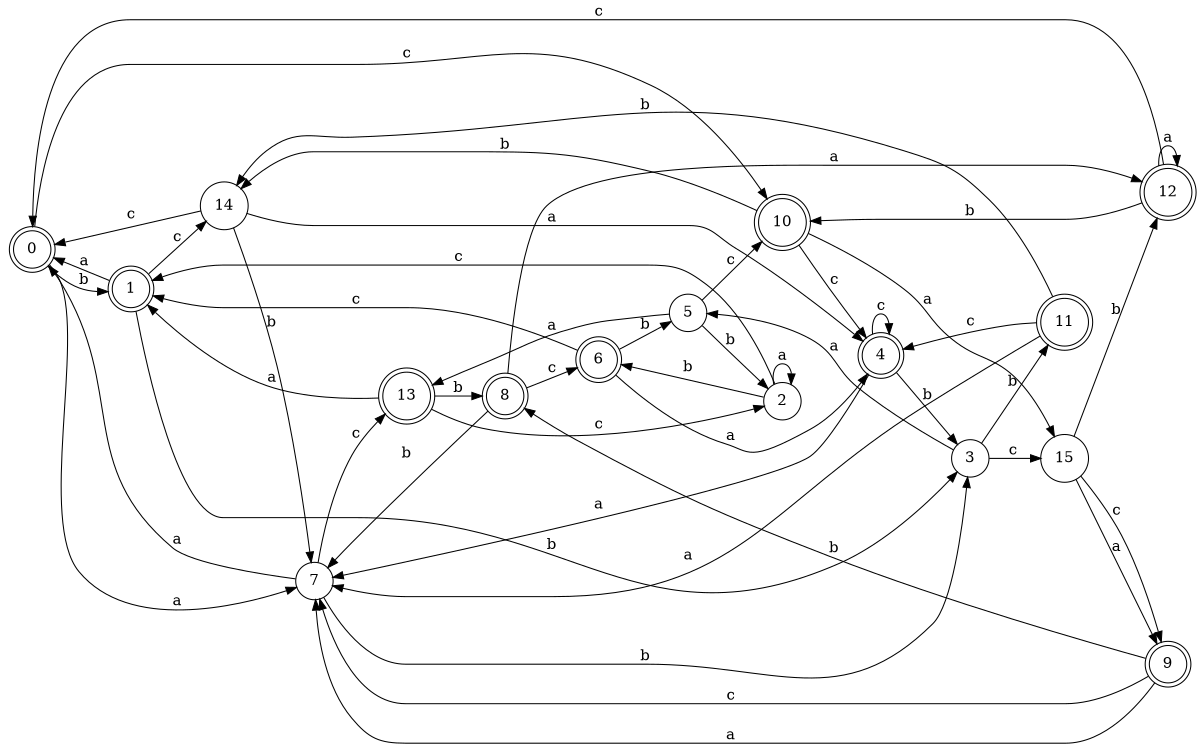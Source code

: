 digraph n13_3 {
__start0 [label="" shape="none"];

rankdir=LR;
size="8,5";

s0 [style="rounded,filled", color="black", fillcolor="white" shape="doublecircle", label="0"];
s1 [style="rounded,filled", color="black", fillcolor="white" shape="doublecircle", label="1"];
s2 [style="filled", color="black", fillcolor="white" shape="circle", label="2"];
s3 [style="filled", color="black", fillcolor="white" shape="circle", label="3"];
s4 [style="rounded,filled", color="black", fillcolor="white" shape="doublecircle", label="4"];
s5 [style="filled", color="black", fillcolor="white" shape="circle", label="5"];
s6 [style="rounded,filled", color="black", fillcolor="white" shape="doublecircle", label="6"];
s7 [style="filled", color="black", fillcolor="white" shape="circle", label="7"];
s8 [style="rounded,filled", color="black", fillcolor="white" shape="doublecircle", label="8"];
s9 [style="rounded,filled", color="black", fillcolor="white" shape="doublecircle", label="9"];
s10 [style="rounded,filled", color="black", fillcolor="white" shape="doublecircle", label="10"];
s11 [style="rounded,filled", color="black", fillcolor="white" shape="doublecircle", label="11"];
s12 [style="rounded,filled", color="black", fillcolor="white" shape="doublecircle", label="12"];
s13 [style="rounded,filled", color="black", fillcolor="white" shape="doublecircle", label="13"];
s14 [style="filled", color="black", fillcolor="white" shape="circle", label="14"];
s15 [style="filled", color="black", fillcolor="white" shape="circle", label="15"];
s0 -> s7 [label="a"];
s0 -> s1 [label="b"];
s0 -> s10 [label="c"];
s1 -> s0 [label="a"];
s1 -> s3 [label="b"];
s1 -> s14 [label="c"];
s2 -> s2 [label="a"];
s2 -> s6 [label="b"];
s2 -> s1 [label="c"];
s3 -> s5 [label="a"];
s3 -> s11 [label="b"];
s3 -> s15 [label="c"];
s4 -> s7 [label="a"];
s4 -> s3 [label="b"];
s4 -> s4 [label="c"];
s5 -> s13 [label="a"];
s5 -> s2 [label="b"];
s5 -> s10 [label="c"];
s6 -> s4 [label="a"];
s6 -> s5 [label="b"];
s6 -> s1 [label="c"];
s7 -> s0 [label="a"];
s7 -> s3 [label="b"];
s7 -> s13 [label="c"];
s8 -> s12 [label="a"];
s8 -> s7 [label="b"];
s8 -> s6 [label="c"];
s9 -> s7 [label="a"];
s9 -> s8 [label="b"];
s9 -> s7 [label="c"];
s10 -> s15 [label="a"];
s10 -> s14 [label="b"];
s10 -> s4 [label="c"];
s11 -> s7 [label="a"];
s11 -> s14 [label="b"];
s11 -> s4 [label="c"];
s12 -> s12 [label="a"];
s12 -> s10 [label="b"];
s12 -> s0 [label="c"];
s13 -> s1 [label="a"];
s13 -> s8 [label="b"];
s13 -> s2 [label="c"];
s14 -> s4 [label="a"];
s14 -> s7 [label="b"];
s14 -> s0 [label="c"];
s15 -> s9 [label="a"];
s15 -> s12 [label="b"];
s15 -> s9 [label="c"];

}